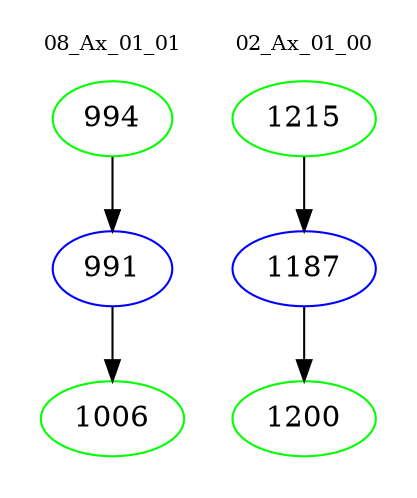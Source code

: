 digraph{
subgraph cluster_0 {
color = white
label = "08_Ax_01_01";
fontsize=10;
T0_994 [label="994", color="green"]
T0_994 -> T0_991 [color="black"]
T0_991 [label="991", color="blue"]
T0_991 -> T0_1006 [color="black"]
T0_1006 [label="1006", color="green"]
}
subgraph cluster_1 {
color = white
label = "02_Ax_01_00";
fontsize=10;
T1_1215 [label="1215", color="green"]
T1_1215 -> T1_1187 [color="black"]
T1_1187 [label="1187", color="blue"]
T1_1187 -> T1_1200 [color="black"]
T1_1200 [label="1200", color="green"]
}
}
